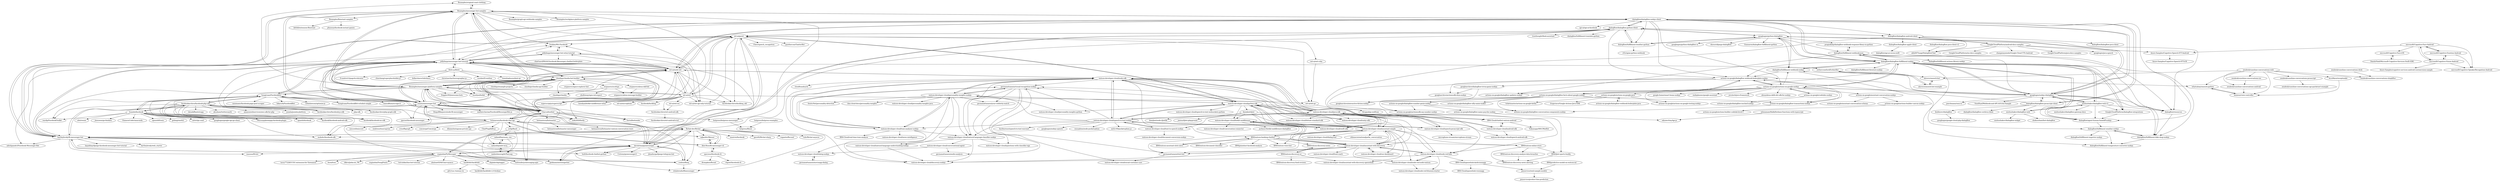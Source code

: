 digraph G {
"fbsamples/original-coast-clothing" -> "fbsamples/messenger-bot-samples"
"googleapis/python-dialogflow" -> "dialogflow/dialogflow-python-client"
"googleapis/python-dialogflow" -> "dialogflow/fulfillment-weather-python"
"googleapis/python-dialogflow" -> "dialogflow/dialogflow-fulfillment-nodejs"
"googleapis/python-dialogflow" -> "googleapis/python-dialogflow-cx"
"googleapis/python-dialogflow" -> "dialogflow/fulfillment-webhook-nodejs"
"googleapis/python-dialogflow" -> "googleapis/nodejs-dialogflow"
"googleapis/python-dialogflow" -> "vkosuri/django-dialogflow"
"googleapis/python-dialogflow" -> "dialogflow/fulfillment-webhook-json"
"googleapis/python-dialogflow" -> "Emmarex/dialogflow-fulfillment-python"
"googleapis/python-dialogflow" -> "dialogflow/resources"
"googleapis/python-dialogflow" -> "pragnakalp/dialogflow-webhook-response-libary-in-python"
"googleapis/nodejs-dialogflow" -> "dialogflow/dialogflow-fulfillment-nodejs"
"googleapis/nodejs-dialogflow" -> "dialogflow/dialogflow-nodejs-client"
"googleapis/nodejs-dialogflow" -> "actions-on-google/actions-on-google-nodejs"
"googleapis/nodejs-dialogflow" -> "dialogflow/dialogflow-javascript-client"
"googleapis/nodejs-dialogflow" -> "dialogflow/fulfillment-webhook-nodejs"
"googleapis/nodejs-dialogflow" -> "dialogflow/fulfillment-webhook-json"
"googleapis/nodejs-dialogflow" -> "actions-on-google/dialogflow-webhook-boilerplate-nodejs"
"googleapis/nodejs-dialogflow" -> "mishushakov/dialogflow-web-v2"
"googleapis/nodejs-dialogflow" -> "dialogflow/agent-human-handoff-nodejs"
"googleapis/nodejs-dialogflow" -> "googleapis/python-dialogflow"
"googleapis/nodejs-dialogflow" -> "dialogflow/resources"
"googleapis/nodejs-dialogflow" -> "dialogflow/fulfillment-bike-shop-nodejs"
"googleapis/nodejs-dialogflow" -> "GoogleCloudPlatform/dialogflow-integrations"
"googleapis/nodejs-dialogflow" -> "paschmann/rasa-ui" ["e"=1]
"googleapis/nodejs-dialogflow" -> "SunilSyal/Webhook-and-API.AI-Echo-Sample"
"IBM/predictive-model-on-watson-ml" -> "pmservice/wml-sample-models"
"wit-ai/wit-ios" -> "facebookarchive/wit-android-sdk"
"mishushakov/dialogflow-web" -> "mishushakov/dialogflow-widget"
"mishushakov/dialogflow-web" -> "mishushakov/dialogflow-web-v2"
"mishushakov/dialogflow-web" -> "sheksushant/bot-dialogflow"
"wit-ai/wit" -> "wit-ai/node-wit"
"wit-ai/wit" -> "wit-ai/pywit"
"wit-ai/wit" -> "facebookarchive/duckling_old" ["e"=1]
"wit-ai/wit" -> "wit-ai/wit-api-only-tutorial"
"wit-ai/wit" -> "fbsamples/messenger-platform-samples"
"wit-ai/wit" -> "fbsamples/messenger-bot-samples"
"wit-ai/wit" -> "wit-ai/wit-go"
"wit-ai/wit" -> "wit-ai/wit-ios"
"wit-ai/wit" -> "jellyfangs/messenger-bot-witai-tutorial"
"wit-ai/wit" -> "wit-ai/microphone"
"wit-ai/wit" -> "facebook/duckling" ["e"=1]
"wit-ai/wit" -> "superscriptjs/superscript" ["e"=1]
"wit-ai/wit" -> "jellyfangs/messenger-bot-tutorial"
"wit-ai/wit" -> "howdyai/botkit-middleware-witai"
"wit-ai/wit" -> "facebookarchive/wit-android-sdk"
"fbsamples/fbinstant-samples" -> "phaserjs/facebook-instant-games"
"fbsamples/fbinstant-samples" -> "defold/extension-fbinstant"
"mishushakov/dialogflow-web-v2" -> "mishushakov/dialogflow-web"
"mishushakov/dialogflow-web-v2" -> "mishushakov/dialogflow-gateway-docs"
"mishushakov/dialogflow-web-v2" -> "dialogflow/dialogflow-fulfillment-nodejs"
"mishushakov/dialogflow-web-v2" -> "dialogflow/agent-human-handoff-nodejs"
"mishushakov/dialogflow-web-v2" -> "googleapis/nodejs-dialogflow"
"mishushakov/dialogflow-web-v2" -> "dialogflow/resources"
"mishushakov/dialogflow-web-v2" -> "GoogleCloudPlatform/dialogflow-integrations"
"dialogflow/dialogflow-fulfillment-nodejs" -> "googleapis/nodejs-dialogflow"
"dialogflow/dialogflow-fulfillment-nodejs" -> "dialogflow/fulfillment-webhook-nodejs"
"dialogflow/dialogflow-fulfillment-nodejs" -> "actions-on-google/actions-on-google-nodejs"
"dialogflow/dialogflow-fulfillment-nodejs" -> "dialogflow/fulfillment-webhook-json"
"dialogflow/dialogflow-fulfillment-nodejs" -> "dialogflow/fulfillment-firestore-nodejs"
"dialogflow/dialogflow-fulfillment-nodejs" -> "dialogflow/agent-human-handoff-nodejs"
"dialogflow/dialogflow-fulfillment-nodejs" -> "dialogflow/dialogflow-nodejs-client"
"dialogflow/dialogflow-fulfillment-nodejs" -> "GoogleCloudPlatform/dialogflow-integrations"
"dialogflow/dialogflow-fulfillment-nodejs" -> "dialogflow/fulfillment-bike-shop-nodejs"
"dialogflow/dialogflow-fulfillment-nodejs" -> "dialogflow/resources"
"dialogflow/dialogflow-fulfillment-nodejs" -> "mishushakov/dialogflow-web-v2"
"dialogflow/dialogflow-fulfillment-nodejs" -> "actions-on-google/dialogflow-webhook-boilerplate-nodejs"
"dialogflow/dialogflow-fulfillment-nodejs" -> "googleapis/python-dialogflow"
"dialogflow/dialogflow-fulfillment-nodejs" -> "actions-on-google/dialogflow-updates-nodejs"
"dialogflow/dialogflow-fulfillment-nodejs" -> "dialogflow/fulfillment-temperature-converter-nodejs"
"dialogflow/resources" -> "dialogflow/fulfillment-bike-shop-nodejs"
"IBM/watson-discovery-ui" -> "IBM/watson-discovery-news"
"IBM/watson-discovery-ui" -> "IBM/watson-discovery-food-reviews"
"IBM/watson-discovery-ui" -> "watson-developer-cloud/assistant-with-discovery-openwhisk"
"actions-on-google/actions-on-google-java" -> "actions-on-google/dialogflow-webhook-boilerplate-java"
"actions-on-google/actions-on-google-java" -> "ticketmaster/actions-on-google-kotlin" ["e"=1]
"actions-on-google/actions-on-google-java" -> "actions-on-google/actions-on-google-testing-nodejs"
"actions-on-google/actions-on-google-java" -> "frogermcs/Google-Actions-Java-SDK" ["e"=1]
"pragnakalp/dialogflow-webhook-response-libary-in-python" -> "dialogflow/fulfillment-webhook-json"
"actions-on-google/codelabs-nodejs" -> "actions-on-google/actions-on-google-nodejs"
"actions-on-google/codelabs-nodejs" -> "actions-on-google/dialogflow-iosched-nodejs"
"dialogflow/fulfillment-bike-shop-nodejs" -> "dialogflow/fulfillment-weather-nodejs"
"dialogflow/fulfillment-bike-shop-nodejs" -> "dialogflow/fulfillment-temperature-converter-nodejs"
"dialogflow/fulfillment-webhook-json" -> "pragnakalp/dialogflow-webhook-response-libary-in-python"
"dialogflow/fulfillment-webhook-json" -> "dialogflow/dialogflow-fulfillment-nodejs"
"dialogflow/fulfillment-webhook-json" -> "dialogflow/resources"
"dialogflow/fulfillment-webhook-json" -> "dialogflow/fulfillment-actions-library-nodejs"
"dialogflow/fulfillment-webhook-json" -> "dialogflow/fulfillment-bike-shop-nodejs"
"dialogflow/fulfillment-webhook-json" -> "actions-on-google/dialogflow-updates-nodejs"
"zendesk/sunshine-conversations-ios" -> "zendesk/sunshine-conversations-android"
"sahasd/harmony_rnn" -> "sahasd/quizlet-mcq"
"sahasd/harmony_rnn" -> "maheshmurag/InTheLoop"
"facebookarchive/wit-android-sdk" -> "facebookarchive/wit-android-eval"
"wit-ai/wit-go" -> "Krognol/go-wolfram" ["e"=1]
"actions-on-google/dialogflow-webhook-boilerplate-java" -> "actions-on-google/actions-on-google-java"
"dialogflow/dialogflow-java-client-v2" -> "abhi007tyagi/DialogflowChat"
"wit-ai/pywit" -> "wit-ai/node-wit"
"wit-ai/pywit" -> "wit-ai/wit"
"wit-ai/pywit" -> "dialogflow/dialogflow-python-client"
"wit-ai/pywit" -> "hartleybrody/fb-messenger-bot"
"wit-ai/pywit" -> "wit-ai/wit-api-only-tutorial"
"wit-ai/pywit" -> "davidchua/pymessenger"
"wit-ai/pywit" -> "facebookarchive/duckling_old" ["e"=1]
"wit-ai/pywit" -> "wit-ai/wit-go"
"wit-ai/pywit" -> "geeknam/messengerbot"
"wit-ai/pywit" -> "jellyfangs/messenger-bot-tutorial"
"wit-ai/pywit" -> "wit-ai/wit-ruby"
"wit-ai/pywit" -> "Uberi/speech_recognition" ["e"=1]
"wit-ai/pywit" -> "gunthercox/ChatterBot" ["e"=1]
"wit-ai/pywit" -> "watson-developer-cloud/python-sdk"
"wit-ai/pywit" -> "hunkim/Wit-Facebook"
"GoogleCloudPlatform/dialogflow-integrations" -> "dialogflow/dialogflow-fulfillment-nodejs"
"GoogleCloudPlatform/dialogflow-integrations" -> "dialogflow/agent-human-handoff-nodejs"
"dialogflow/dialogflow-python-client" -> "googleapis/python-dialogflow"
"dialogflow/dialogflow-python-client" -> "dialogflow/fulfillment-weather-python"
"dialogflow/dialogflow-python-client" -> "dialogflow/dialogflow-nodejs-client"
"dialogflow/dialogflow-python-client" -> "wit-ai/pywit"
"dialogflow/dialogflow-python-client" -> "treethought/flask-assistant" ["e"=1]
"dialogflow/dialogflow-python-client" -> "davidchua/pymessenger"
"dialogflow/dialogflow-python-client" -> "dialogflow/dialogflow-android-client"
"dialogflow/dialogflow-python-client" -> "dialogflow/fulfillment-translate-python"
"dialogflow/dialogflow-python-client" -> "actions-on-google/dialogflow-webhook-boilerplate-nodejs"
"germanattanasio/your-celebrity-match" -> "watson-developer-cloud/questions-with-classifier-ega"
"watson-developer-cloud/node-sdk" -> "watson-developer-cloud/python-sdk"
"watson-developer-cloud/node-sdk" -> "watson-developer-cloud/java-sdk"
"watson-developer-cloud/node-sdk" -> "watson-developer-cloud/assistant-simple"
"watson-developer-cloud/node-sdk" -> "watson-developer-cloud/speech-to-text-nodejs"
"watson-developer-cloud/node-sdk" -> "watson-developer-cloud/speech-javascript-sdk"
"watson-developer-cloud/node-sdk" -> "watson-developer-cloud/personality-insights-nodejs"
"watson-developer-cloud/node-sdk" -> "watson-developer-cloud/natural-language-classifier-nodejs"
"watson-developer-cloud/node-sdk" -> "watson-developer-cloud/swift-sdk" ["e"=1]
"watson-developer-cloud/node-sdk" -> "wit-ai/node-wit"
"watson-developer-cloud/node-sdk" -> "watson-developer-cloud/unity-sdk" ["e"=1]
"watson-developer-cloud/node-sdk" -> "watson-developer-cloud/discovery-nodejs"
"watson-developer-cloud/node-sdk" -> "cloudfoundry/cli" ["e"=1]
"watson-developer-cloud/node-sdk" -> "IBM/watson-banking-chatbot"
"watson-developer-cloud/node-sdk" -> "watson-developer-cloud/tone-analyzer-nodejs"
"watson-developer-cloud/node-sdk" -> "germanattanasio/visual-recognition-nodejs"
"actions-on-google/assistant-conversation-nodejs" -> "actions-on-google/assistant-conversation-schema"
"actions-on-google/assistant-conversation-nodejs" -> "actions-on-google/actions-builder-canvas-nodejs"
"dialogflow/dialogflow-apple-client" -> "dialogflow/api-ai-cocoa-swift"
"dialogflow/dialogflow-android-client" -> "abhi007tyagi/DialogflowChat"
"dialogflow/dialogflow-android-client" -> "GoogleCloudPlatform/android-docs-samples"
"dialogflow/dialogflow-android-client" -> "dialogflow/dialogflow-java-client"
"dialogflow/dialogflow-android-client" -> "dialogflow/dialogflow-python-client"
"dialogflow/dialogflow-android-client" -> "dialogflow/dialogflow-apple-client"
"dialogflow/dialogflow-android-client" -> "IBM-Cloud/chatbot-watson-android"
"wit-ai/wit-ruby" -> "wit-ai/wit-go"
"actions-on-google/actions-builder-canvas-nodejs" -> "actions-on-google/actions-builder-codelab-level-1"
"watson-developer-cloud/speech-to-text-nodejs" -> "watson-developer-cloud/speech-javascript-sdk"
"watson-developer-cloud/speech-to-text-nodejs" -> "watson-developer-cloud/node-sdk"
"watson-developer-cloud/speech-to-text-nodejs" -> "watson-developer-cloud/text-to-speech-nodejs"
"watson-developer-cloud/speech-to-text-nodejs" -> "germanattanasio/visual-recognition-nodejs"
"watson-developer-cloud/speech-to-text-nodejs" -> "watson-developer-cloud/python-sdk"
"watson-developer-cloud/speech-to-text-nodejs" -> "watson-developer-cloud/assistant-simple"
"watson-developer-cloud/speech-to-text-nodejs" -> "syl22-00/pocketsphinx.js" ["e"=1]
"watson-developer-cloud/speech-to-text-nodejs" -> "watson-developer-cloud/java-sdk"
"watson-developer-cloud/speech-to-text-nodejs" -> "buriburisuri/speech-to-text-wavenet" ["e"=1]
"watson-developer-cloud/speech-to-text-nodejs" -> "watson-developer-cloud/tone-analyzer-nodejs"
"watson-developer-cloud/speech-to-text-nodejs" -> "watson-developer-cloud/natural-language-classifier-nodejs"
"watson-developer-cloud/speech-to-text-nodejs" -> "googleapis/nodejs-speech" ["e"=1]
"watson-developer-cloud/speech-to-text-nodejs" -> "watson-developer-cloud/personality-insights-nodejs"
"watson-developer-cloud/speech-to-text-nodejs" -> "cmusphinx/node-pocketsphinx" ["e"=1]
"watson-developer-cloud/speech-to-text-nodejs" -> "watson-developer-cloud/swift-sdk" ["e"=1]
"Schmavery/facebook-chat-api" -> "fbchat-dev/fbchat"
"Schmavery/facebook-chat-api" -> "mjkaufer/Messer"
"Schmavery/facebook-chat-api" -> "remixz/messenger-bot"
"Schmavery/facebook-chat-api" -> "Charca/bootbot"
"Schmavery/facebook-chat-api" -> "jellyfangs/messenger-bot-tutorial"
"Schmavery/facebook-chat-api" -> "bottenderjs/messaging-apis" ["e"=1]
"Schmavery/facebook-chat-api" -> "concierge/Concierge"
"Schmavery/facebook-chat-api" -> "dilame/instagram-private-api" ["e"=1]
"Schmavery/facebook-chat-api" -> "ChatPlug/libfb-js" ["e"=1]
"Schmavery/facebook-chat-api" -> "Alex-Rose/fb-messenger-cli"
"Schmavery/facebook-chat-api" -> "miscord/miscord" ["e"=1]
"Schmavery/facebook-chat-api" -> "fbsamples/messenger-platform-samples"
"Schmavery/facebook-chat-api" -> "sindresorhus/caprine" ["e"=1]
"Schmavery/facebook-chat-api" -> "criso/fbgraph" ["e"=1]
"Schmavery/facebook-chat-api" -> "avikj/fbash"
"dialogflow/dialogflow-javascript-client" -> "dialogflow/dialogflow-nodejs-client"
"dialogflow/dialogflow-javascript-client" -> "googleapis/nodejs-dialogflow"
"dialogflow/dialogflow-javascript-client" -> "actions-on-google/dialogflow-webhook-boilerplate-nodejs"
"dialogflow/dialogflow-javascript-client" -> "mishushakov/dialogflow-web"
"dialogflow/dialogflow-javascript-client" -> "iboldurev/dialogflow"
"dialogflow/dialogflow-javascript-client" -> "dialogflow/dialogflow-cordova-client"
"facebookarchive/facebook-js-sdk" -> "facebookarchive/facebook-php-sdk"
"facebookarchive/facebook-php-sdk" -> "facebookarchive/facebook-js-sdk"
"facebookarchive/facebook-php-sdk" -> "php-sdk" ["e"=1]
"facebookarchive/facebook-php-sdk" -> "facebookarchive/php-graph-sdk" ["e"=1]
"facebookarchive/facebook-php-sdk" -> "huandu/facebook"
"facebookarchive/facebook-php-sdk" -> "Wizcorp/phonegap-facebook-plugin" ["e"=1]
"facebookarchive/facebook-php-sdk" -> "facebook/facebook-android-sdk" ["e"=1]
"facebookarchive/facebook-php-sdk" -> "hungtraan/FacebookBot"
"facebookarchive/facebook-php-sdk" -> "facebook/facebook-ios-sdk" ["e"=1]
"facebookarchive/facebook-php-sdk" -> "opauth/facebook"
"facebookarchive/facebook-php-sdk" -> "mobolic/facebook-sdk" ["e"=1]
"facebookarchive/facebook-php-sdk" -> "ckrack/fbootstrapp" ["e"=1]
"facebookarchive/facebook-php-sdk" -> "abraham/twitteroauth" ["e"=1]
"facebookarchive/facebook-php-sdk" -> "warifp/FacebookToolkit" ["e"=1]
"facebookarchive/facebook-php-sdk" -> "amazonwebservices/aws-sdk-for-php" ["e"=1]
"facebookarchive/facebook-php-sdk" -> "joomla/joomla-platform" ["e"=1]
"germanattanasio/visual-recognition-nodejs" -> "watson-developer-cloud/natural-language-classifier-nodejs"
"germanattanasio/visual-recognition-nodejs" -> "watson-developer-cloud/tone-analyzer-nodejs"
"germanattanasio/visual-recognition-nodejs" -> "watson-developer-cloud/social-customer-care"
"germanattanasio/visual-recognition-nodejs" -> "germanattanasio/text-bot"
"germanattanasio/visual-recognition-nodejs" -> "germanattanasio/audio-analysis"
"germanattanasio/visual-recognition-nodejs" -> "germanattanasio/your-celebrity-match"
"germanattanasio/visual-recognition-nodejs" -> "watson-developer-cloud/personality-insights-nodejs"
"watson-developer-cloud/personality-insights-nodejs" -> "watson-developer-cloud/tone-analyzer-nodejs"
"watson-developer-cloud/personality-insights-nodejs" -> "watson-developer-cloud/personality-insights-python"
"watson-developer-cloud/personality-insights-nodejs" -> "watson-developer-cloud/node-sdk"
"watson-developer-cloud/personality-insights-nodejs" -> "germanattanasio/your-celebrity-match"
"watson-developer-cloud/personality-insights-nodejs" -> "SenticNet/personality-detection" ["e"=1]
"watson-developer-cloud/personality-insights-nodejs" -> "watson-developer-cloud/natural-language-classifier-nodejs"
"watson-developer-cloud/personality-insights-nodejs" -> "germanattanasio/visual-recognition-nodejs"
"watson-developer-cloud/personality-insights-nodejs" -> "ibm-cloud-docs/personality-insights"
"watson-developer-cloud/personality-insights-nodejs" -> "watson-developer-cloud/python-sdk"
"watson-developer-cloud/personality-insights-nodejs" -> "watson-developer-cloud/natural-language-understanding-nodejs"
"watson-developer-cloud/personality-insights-nodejs" -> "watson-developer-cloud/personality-insights-java"
"watson-developer-cloud/personality-insights-nodejs" -> "watson-developer-cloud/dialog-nodejs"
"watson-developer-cloud/java-sdk" -> "watson-developer-cloud/android-sdk"
"watson-developer-cloud/java-sdk" -> "watson-developer-cloud/python-sdk"
"watson-developer-cloud/java-sdk" -> "watson-developer-cloud/node-sdk"
"watson-developer-cloud/java-sdk" -> "watson-developer-cloud/speech-android-sdk"
"watson-developer-cloud/java-sdk" -> "watson-developer-cloud/dotnet-standard-sdk"
"watson-developer-cloud/java-sdk" -> "watson-developer-cloud/swift-sdk" ["e"=1]
"watson-developer-cloud/java-sdk" -> "watson-developer-cloud/unity-sdk" ["e"=1]
"watson-developer-cloud/java-sdk" -> "watson-developer-cloud/speech-javascript-sdk"
"watson-developer-cloud/java-sdk" -> "IBM-Cloud/chatbot-watson-android"
"watson-developer-cloud/java-sdk" -> "watson-developer-cloud/assistant-with-discovery"
"watson-developer-cloud/java-sdk" -> "watson-developer-cloud/assistant-simple"
"watson-developer-cloud/java-sdk" -> "watson-developer-cloud/speech-to-text-nodejs"
"watson-developer-cloud/java-sdk" -> "germanattanasio/visual-recognition-nodejs"
"watson-developer-cloud/java-sdk" -> "watson-developer-cloud/node-red-labs"
"watson-developer-cloud/java-sdk" -> "watson-developer-cloud/text-to-speech-nodejs"
"dialogflow/dialogflow-nodejs-client" -> "dialogflow/dialogflow-javascript-client"
"dialogflow/dialogflow-nodejs-client" -> "googleapis/nodejs-dialogflow"
"dialogflow/dialogflow-nodejs-client" -> "dialogflow/dialogflow-fulfillment-nodejs"
"dialogflow/dialogflow-nodejs-client" -> "dialogflow/fulfillment-webhook-nodejs"
"dialogflow/dialogflow-nodejs-client" -> "wit-ai/node-wit"
"dialogflow/dialogflow-nodejs-client" -> "actions-on-google/dialogflow-webhook-boilerplate-nodejs"
"dialogflow/dialogflow-nodejs-client" -> "dialogflow/dialogflow-python-client"
"dialogflow/dialogflow-nodejs-client" -> "fbsamples/messenger-bot-samples"
"dialogflow/dialogflow-nodejs-client" -> "dialogflow/fulfillment-weather-python"
"dialogflow/dialogflow-nodejs-client" -> "dialogflow/agent-human-handoff-nodejs"
"dialogflow/dialogflow-nodejs-client" -> "remixz/messenger-bot"
"dialogflow/dialogflow-nodejs-client" -> "api-ai/api-ai-facebook"
"dialogflow/dialogflow-nodejs-client" -> "actions-on-google/actions-on-google-nodejs"
"dialogflow/dialogflow-nodejs-client" -> "jellyfangs/messenger-bot-tutorial"
"dialogflow/dialogflow-nodejs-client" -> "dialogflow/dialogflow-android-client"
"fbchat-dev/fbchat" -> "Schmavery/facebook-chat-api"
"fbchat-dev/fbchat" -> "davidchua/pymessenger"
"fbchat-dev/fbchat" -> "tulir/fbchat-asyncio"
"fbchat-dev/fbchat" -> "rehabstudio/fbmessenger"
"fbchat-dev/fbchat" -> "enginebai/PyMessager"
"fbchat-dev/fbchat" -> "mobolic/facebook-sdk" ["e"=1]
"fbchat-dev/fbchat" -> "hartleybrody/fb-messenger-bot"
"fbchat-dev/fbchat" -> "hult/facebook-chatbot-python"
"fbchat-dev/fbchat" -> "Alex-Rose/fb-messenger-cli"
"fbchat-dev/fbchat" -> "mjkaufer/Messer"
"fbchat-dev/fbchat" -> "conbus/fbmq"
"fbchat-dev/fbchat" -> "mautrix/facebook" ["e"=1]
"fbchat-dev/fbchat" -> "gave92/fbchat-sharp"
"fbchat-dev/fbchat" -> "dialogflow/dialogflow-python-client"
"fbchat-dev/fbchat" -> "rugantio/fbcrawl" ["e"=1]
"zendesk/sunshine-conversations-web" -> "zendesk/sunshine-conversations-javascript"
"zendesk/sunshine-conversations-web" -> "lemieux/view-controller"
"zendesk/sunshine-conversations-web" -> "alavers/smooch-bot"
"zendesk/sunshine-conversations-web" -> "zendesk/sunshine-conversations-android"
"zendesk/sunshine-conversations-web" -> "zendesk/sunshine-conversations-ios"
"zendesk/sunshine-conversations-web" -> "whatsahoy/smooch-python"
"zendesk/sunshine-conversations-web" -> "AcroMace/receptionkit"
"zendesk/sunshine-conversations-web" -> "zendesk/sunshine-conversations-shoplifter"
"watson-developer-cloud/text-to-speech-nodejs" -> "watson-developer-cloud/speech-to-text-nodejs"
"watson-developer-cloud/text-to-speech-nodejs" -> "watson-developer-cloud/document-conversion-nodejs"
"mjkaufer/Messer" -> "Alex-Rose/fb-messenger-cli"
"maheshmurag/InTheLoop" -> "sahasd/quizlet-mcq"
"watson-developer-cloud/tone-analyzer-nodejs" -> "watson-developer-cloud/personality-insights-nodejs"
"watson-developer-cloud/tone-analyzer-nodejs" -> "germanattanasio/visual-recognition-nodejs"
"watson-developer-cloud/tone-analyzer-nodejs" -> "IBM-Cloud/real-time-tone-analysis"
"watson-developer-cloud/tone-analyzer-nodejs" -> "watson-developer-cloud/natural-language-classifier-nodejs"
"watson-developer-cloud/tone-analyzer-nodejs" -> "watson-developer-cloud/discovery-nodejs"
"watson-developer-cloud/tone-analyzer-nodejs" -> "watson-developer-cloud/node-sdk"
"watson-developer-cloud/tone-analyzer-nodejs" -> "watson-developer-cloud/news-intelligence"
"watson-developer-cloud/natural-language-classifier-nodejs" -> "watson-developer-cloud/conversational-agent"
"watson-developer-cloud/natural-language-classifier-nodejs" -> "watson-developer-cloud/questions-with-classifier-ega"
"watson-developer-cloud/natural-language-classifier-nodejs" -> "watson-developer-cloud/discovery-nodejs"
"watson-developer-cloud/natural-language-classifier-nodejs" -> "watson-developer-cloud/natural-language-understanding-nodejs"
"AcroMace/receptionkit" -> "lemieux/view-controller"
"lemieux/view-controller" -> "whatsahoy/smooch-python"
"watson-developer-cloud/dialog-nodejs" -> "germanattanasio/movieapp-dialog"
"watson-developer-cloud/python-sdk" -> "watson-developer-cloud/node-sdk"
"watson-developer-cloud/python-sdk" -> "watson-developer-cloud/java-sdk"
"watson-developer-cloud/python-sdk" -> "watson-developer-cloud/assistant-simple"
"watson-developer-cloud/python-sdk" -> "watson-developer-cloud/personality-insights-nodejs"
"watson-developer-cloud/python-sdk" -> "watson-developer-cloud/speech-to-text-nodejs"
"watson-developer-cloud/python-sdk" -> "watson-developer-cloud/unity-sdk" ["e"=1]
"watson-developer-cloud/python-sdk" -> "watson-developer-cloud/dotnet-standard-sdk"
"watson-developer-cloud/python-sdk" -> "watson-developer-cloud/swift-sdk" ["e"=1]
"watson-developer-cloud/python-sdk" -> "ibmtjbot/tjbot"
"watson-developer-cloud/python-sdk" -> "watson-developer-cloud/node-red-labs"
"watson-developer-cloud/python-sdk" -> "watson-developer-cloud/personality-insights-python"
"watson-developer-cloud/python-sdk" -> "watson-developer-cloud/botkit-middleware"
"watson-developer-cloud/python-sdk" -> "watson-developer-cloud/speech-to-text-websockets-python"
"watson-developer-cloud/python-sdk" -> "wit-ai/pywit"
"watson-developer-cloud/python-sdk" -> "watson-developer-cloud/assistant-with-discovery"
"watson-developer-cloud/speech-javascript-sdk" -> "watson-developer-cloud/speech-to-text-nodejs"
"watson-developer-cloud/speech-javascript-sdk" -> "microphone-stream/microphone-stream" ["e"=1]
"watson-developer-cloud/speech-javascript-sdk" -> "watson-developer-cloud/node-sdk"
"watson-developer-cloud/node-red-labs" -> "watson-developer-cloud/node-red-node-watson"
"watson-developer-cloud/node-red-labs" -> "watson-developer-cloud/node-red-bluemix-starter"
"watson-developer-cloud/node-red-labs" -> "watson-developer-cloud/assistant-with-discovery"
"watson-developer-cloud/node-red-labs" -> "IBM-Cloud/openwhisk-darkvisionapp"
"watson-developer-cloud/node-red-labs" -> "watson-developer-cloud/discovery-nodejs"
"whatsahoy/smooch-python" -> "lemieux/view-controller"
"germanattanasio/movieapp-dialog" -> "watson-developer-cloud/dialog-nodejs"
"zendesk/sunshine-conversations-javascript" -> "zendesk/sunshine-conversations-api-quickstart-example"
"zendesk/sunshine-conversations-android" -> "lemieux/view-controller"
"huandu/facebook" -> "facebookarchive/facebook-php-sdk"
"huandu/facebook" -> "mobolic/facebook-sdk" ["e"=1]
"huandu/facebook" -> "opauth/facebook"
"huandu/facebook" -> "facebook/facebook-android-sdk" ["e"=1]
"huandu/facebook" -> "hungtraan/FacebookBot"
"huandu/facebook" -> "Wizcorp/phonegap-facebook-plugin" ["e"=1]
"huandu/facebook" -> "facebook/facebook-ios-sdk" ["e"=1]
"huandu/facebook" -> "googleapis/google-api-go-client" ["e"=1]
"huandu/facebook" -> "warifp/FacebookToolkit" ["e"=1]
"huandu/facebook" -> "nfnt/resize" ["e"=1]
"huandu/facebook" -> "jteeuwen/go-bindata" ["e"=1]
"huandu/facebook" -> "ChimeraCoder/anaconda" ["e"=1]
"huandu/facebook" -> "openshift/osin" ["e"=1]
"huandu/facebook" -> "golang/oauth2" ["e"=1]
"huandu/facebook" -> "satori/go.uuid" ["e"=1]
"fbsamples/messenger-platform-samples" -> "fbsamples/messenger-bot-samples"
"fbsamples/messenger-platform-samples" -> "jellyfangs/messenger-bot-tutorial"
"fbsamples/messenger-platform-samples" -> "wit-ai/node-wit"
"fbsamples/messenger-platform-samples" -> "remixz/messenger-bot"
"fbsamples/messenger-platform-samples" -> "claudiajs/claudia-bot-builder"
"fbsamples/messenger-platform-samples" -> "fbsamples/original-coast-clothing"
"fbsamples/messenger-platform-samples" -> "Charca/bootbot"
"fbsamples/messenger-platform-samples" -> "hartleybrody/fb-messenger-bot"
"fbsamples/messenger-platform-samples" -> "dialogflow/dialogflow-nodejs-client"
"fbsamples/messenger-platform-samples" -> "wit-ai/wit"
"fbsamples/messenger-platform-samples" -> "howdyai/botkit" ["e"=1]
"fbsamples/messenger-platform-samples" -> "DopplerHQ/awesome-bots" ["e"=1]
"fbsamples/messenger-platform-samples" -> "davidchua/pymessenger"
"fbsamples/messenger-platform-samples" -> "hungtraan/FacebookBot"
"fbsamples/messenger-platform-samples" -> "Schmavery/facebook-chat-api"
"watson-developer-cloud/assistant-simple" -> "watson-developer-cloud/assistant-with-discovery"
"watson-developer-cloud/assistant-simple" -> "watson-developer-cloud/botkit-middleware"
"watson-developer-cloud/assistant-simple" -> "watson-developer-cloud/car-dashboard"
"watson-developer-cloud/assistant-simple" -> "germanattanasio/text-bot"
"watson-developer-cloud/assistant-simple" -> "watson-developer-cloud/node-sdk"
"watson-developer-cloud/assistant-simple" -> "IBM/watson-banking-chatbot"
"watson-developer-cloud/assistant-simple" -> "IBM/watson-online-store"
"watson-developer-cloud/assistant-simple" -> "watson-developer-cloud/dialog-tool"
"watson-developer-cloud/assistant-simple" -> "IBM/watson-voice-bot"
"watson-developer-cloud/assistant-simple" -> "watson-developer-cloud/node-red-labs"
"watson-developer-cloud/assistant-simple" -> "watson-developer-cloud/python-sdk"
"watson-developer-cloud/assistant-simple" -> "watson-developer-cloud/assistant-with-discovery-openwhisk"
"watson-developer-cloud/assistant-simple" -> "cdimascio/nationalparks_conversation"
"watson-developer-cloud/assistant-simple" -> "germanattanasio/visual-recognition-nodejs"
"watson-developer-cloud/assistant-simple" -> "watson-developer-cloud/node-red-node-watson"
"jellyfangs/messenger-bot-tutorial" -> "remixz/messenger-bot"
"jellyfangs/messenger-bot-tutorial" -> "jellyfangs/messenger-bot-witai-tutorial"
"jellyfangs/messenger-bot-tutorial" -> "fbsamples/messenger-platform-samples"
"jellyfangs/messenger-bot-tutorial" -> "wit-ai/node-wit"
"jellyfangs/messenger-bot-tutorial" -> "hartleybrody/fb-messenger-bot"
"jellyfangs/messenger-bot-tutorial" -> "Charca/bootbot"
"jellyfangs/messenger-bot-tutorial" -> "hungtraan/FacebookBot"
"jellyfangs/messenger-bot-tutorial" -> "hunkim/Wit-Facebook"
"jellyfangs/messenger-bot-tutorial" -> "Bottr-js/Bottr"
"jellyfangs/messenger-bot-tutorial" -> "fbsamples/messenger-bot-samples"
"jellyfangs/messenger-bot-tutorial" -> "esthercrawford/EstherBot"
"jellyfangs/messenger-bot-tutorial" -> "adeshpande3/Facebook-Messenger-Bot" ["e"=1]
"jellyfangs/messenger-bot-tutorial" -> "jgorset/facebook-messenger" ["e"=1]
"jellyfangs/messenger-bot-tutorial" -> "claudiajs/claudia-bot-builder"
"jellyfangs/messenger-bot-tutorial" -> "howdyai/botkit" ["e"=1]
"IBM-Cloud/openwhisk-darkvisionapp" -> "IBM-Cloud/openwhisk-visionapp"
"IBM-Cloud/openwhisk-darkvisionapp" -> "pmservice/wml-sample-models"
"Alex-Rose/fb-messenger-cli" -> "mjkaufer/Messer"
"Alex-Rose/fb-messenger-cli" -> "specious/facebook-cli"
"Alex-Rose/fb-messenger-cli" -> "fbchat-dev/fbchat"
"Alex-Rose/fb-messenger-cli" -> "Schmavery/facebook-chat-api"
"remixz/messenger-bot" -> "jellyfangs/messenger-bot-tutorial"
"remixz/messenger-bot" -> "Charca/bootbot"
"remixz/messenger-bot" -> "DiegoRBaquero/node-fb-messenger"
"remixz/messenger-bot" -> "wit-ai/node-wit"
"remixz/messenger-bot" -> "fbsamples/messenger-bot-samples"
"remixz/messenger-bot" -> "claudiajs/claudia-bot-builder"
"remixz/messenger-bot" -> "fbsamples/messenger-platform-samples"
"remixz/messenger-bot" -> "mathew-kurian/FacebookMessengerBot.js"
"remixz/messenger-bot" -> "davidchua/pymessenger"
"remixz/messenger-bot" -> "jgorset/facebook-messenger" ["e"=1]
"remixz/messenger-bot" -> "hartleybrody/fb-messenger-bot"
"remixz/messenger-bot" -> "dialogflow/dialogflow-nodejs-client"
"remixz/messenger-bot" -> "miki2826/botly"
"remixz/messenger-bot" -> "hungtraan/FacebookBot"
"remixz/messenger-bot" -> "Schmavery/facebook-chat-api"
"wit-ai/node-wit" -> "wit-ai/wit"
"wit-ai/node-wit" -> "jellyfangs/messenger-bot-tutorial"
"wit-ai/node-wit" -> "wit-ai/pywit"
"wit-ai/node-wit" -> "remixz/messenger-bot"
"wit-ai/node-wit" -> "dialogflow/dialogflow-nodejs-client"
"wit-ai/node-wit" -> "fbsamples/messenger-platform-samples"
"wit-ai/node-wit" -> "wit-ai/wit-api-only-tutorial"
"wit-ai/node-wit" -> "jellyfangs/messenger-bot-witai-tutorial"
"wit-ai/node-wit" -> "watson-developer-cloud/node-sdk"
"wit-ai/node-wit" -> "facebookarchive/duckling_old" ["e"=1]
"wit-ai/node-wit" -> "hunkim/Wit-Facebook"
"wit-ai/node-wit" -> "howdyai/botkit" ["e"=1]
"wit-ai/node-wit" -> "claudiajs/claudia-bot-builder"
"wit-ai/node-wit" -> "fbsamples/messenger-bot-samples"
"wit-ai/node-wit" -> "superscriptjs/superscript" ["e"=1]
"davidchua/pymessenger" -> "geeknam/messengerbot"
"davidchua/pymessenger" -> "hartleybrody/fb-messenger-bot"
"davidchua/pymessenger" -> "conbus/fbmq"
"davidchua/pymessenger" -> "rehabstudio/fbmessenger"
"davidchua/pymessenger" -> "hult/facebook-chatbot-python"
"davidchua/pymessenger" -> "fbchat-dev/fbchat"
"davidchua/pymessenger" -> "Cretezy/pymessenger2"
"davidchua/pymessenger" -> "enginebai/PyMessager"
"davidchua/pymessenger" -> "remixz/messenger-bot"
"davidchua/pymessenger" -> "dialogflow/dialogflow-python-client"
"davidchua/pymessenger" -> "wit-ai/pywit"
"davidchua/pymessenger" -> "jlmadurga/django-telegram-bot" ["e"=1]
"davidchua/pymessenger" -> "masnun/fb-bot"
"davidchua/pymessenger" -> "jellyfangs/messenger-bot-tutorial"
"jellyfangs/messenger-bot-witai-tutorial" -> "hunkim/Wit-Facebook"
"jellyfangs/messenger-bot-witai-tutorial" -> "jellyfangs/messenger-bot-tutorial"
"jellyfangs/messenger-bot-witai-tutorial" -> "chief-nerd/WitAI-Facebook-Messenger-chatbot-boilerplate"
"jellyfangs/messenger-bot-witai-tutorial" -> "miki2826/botly"
"GoogleCloudPlatform/android-docs-samples" -> "abhi007tyagi/DialogflowChat"
"GoogleCloudPlatform/android-docs-samples" -> "googleapis/java-speech" ["e"=1]
"GoogleCloudPlatform/android-docs-samples" -> "Azure-Samples/Cognitive-Speech-STT-Android"
"GoogleCloudPlatform/android-docs-samples" -> "GoogleCloudPlatform/ios-docs-samples"
"GoogleCloudPlatform/android-docs-samples" -> "dialogflow/dialogflow-android-client"
"GoogleCloudPlatform/android-docs-samples" -> "changemyminds/Google-Cloud-TTS-Android"
"GoogleCloudPlatform/android-docs-samples" -> "GoogleCloudPlatform/java-docs-samples" ["e"=1]
"watson-developer-cloud/android-sdk" -> "watson-developer-cloud/java-sdk"
"watson-developer-cloud/android-sdk" -> "watson-developer-cloud/speech-android-sdk"
"watson-developer-cloud/android-sdk" -> "IBM-Cloud/chatbot-watson-android"
"geeknam/messengerbot" -> "davidchua/pymessenger"
"enginebai/PyMessager" -> "davidchua/pymessenger"
"enginebai/PyMessager" -> "geeknam/messengerbot"
"enginebai/PyMessager" -> "hartleybrody/fb-messenger-bot"
"enginebai/PyMessager" -> "conbus/fbmq"
"enginebai/PyMessager" -> "fbchat-dev/fbchat"
"enginebai/PyMessager" -> "abalone0204/Clairvoyance" ["e"=1]
"enginebai/PyMessager" -> "bottenderjs/messaging-apis" ["e"=1]
"enginebai/PyMessager" -> "ldkrsi/jieba-zh_TW" ["e"=1]
"enginebai/PyMessager" -> "enginebai/SwagPoints" ["e"=1]
"enginebai/PyMessager" -> "twtrubiks/line-bot-tutorial" ["e"=1]
"enginebai/PyMessager" -> "hackfoldr/hackfoldr"
"enginebai/PyMessager" -> "ckiplab/ckiptagger" ["e"=1]
"enginebai/PyMessager" -> "terry77228/UCSC-extension-for-Taiwanese" ["e"=1]
"enginebai/PyMessager" -> "remixz/messenger-bot"
"enginebai/PyMessager" -> "Asoul/tsec" ["e"=1]
"esthercrawford/EstherBot" -> "alavers/smooch-bot-example"
"esthercrawford/EstherBot" -> "alavers/smooch-bot"
"dialogflow/fulfillment-webhook-nodejs" -> "dialogflow/dialogflow-fulfillment-nodejs"
"dialogflow/fulfillment-webhook-nodejs" -> "dialogflow/fulfillment-weather-nodejs"
"dialogflow/fulfillment-webhook-nodejs" -> "actions-on-google/dialogflow-webhook-boilerplate-nodejs"
"watson-developer-cloud/conversational-agent" -> "watson-developer-cloud/dialog-nodejs"
"watson-developer-cloud/conversational-agent" -> "germanattanasio/audio-analysis"
"DanilaVladi/Microsoft-Cognitive-Services-Swift-SDK" -> "microsoft/Cognitive-Face-iOS"
"hunkim/Wit-Facebook" -> "jellyfangs/messenger-bot-witai-tutorial"
"alavers/smooch-bot-example" -> "alavers/smooch-bot"
"alavers/smooch-bot-example" -> "esthercrawford/EstherBot"
"alavers/smooch-bot" -> "alavers/smooch-bot-example"
"alavers/smooch-bot" -> "whatsahoy/smooch-python"
"watson-developer-cloud/node-red-node-watson" -> "watson-developer-cloud/node-red-labs"
"watson-developer-cloud/node-red-node-watson" -> "watson-developer-cloud/node-red-bluemix-starter"
"dialogflow/fulfillment-weather-python" -> "dialogflow/dialogflow-python-client"
"dialogflow/fulfillment-weather-python" -> "googleapis/python-dialogflow"
"dialogflow/fulfillment-weather-python" -> "xVir/apiai-python-webhook"
"sahasd/quizlet-mcq" -> "sahasd/harmony_rnn"
"sahasd/quizlet-mcq" -> "maheshmurag/InTheLoop"
"avikj/fbash" -> "sahasd/quizlet-mcq"
"avikj/fbash" -> "sahasd/harmony_rnn"
"avikj/fbash" -> "maheshmurag/InTheLoop"
"hungtraan/FacebookBot" -> "facebookarchive/facebook-php-sdk"
"hungtraan/FacebookBot" -> "jellyfangs/messenger-bot-tutorial"
"hungtraan/FacebookBot" -> "huandu/facebook"
"hungtraan/FacebookBot" -> "minimaxir/facebook-page-post-scraper" ["e"=1]
"hungtraan/FacebookBot" -> "hikaruAi/FacebookBot" ["e"=1]
"hungtraan/FacebookBot" -> "mobolic/facebook-sdk" ["e"=1]
"hungtraan/FacebookBot" -> "nolanlawson/optimize-js" ["e"=1]
"hungtraan/FacebookBot" -> "remixz/messenger-bot"
"hungtraan/FacebookBot" -> "Wizcorp/phonegap-facebook-plugin" ["e"=1]
"hungtraan/FacebookBot" -> "warifp/FacebookToolkit" ["e"=1]
"hungtraan/FacebookBot" -> "Charca/bootbot"
"hungtraan/FacebookBot" -> "claudiajs/claudia-bot-builder"
"hungtraan/FacebookBot" -> "hungtraan/FacebookBot-echobot-simple"
"hungtraan/FacebookBot" -> "opauth/facebook"
"hungtraan/FacebookBot" -> "IonicaBizau/scrape-it" ["e"=1]
"claudiajs/claudia-bot-builder" -> "claudiajs/example-projects" ["e"=1]
"claudiajs/claudia-bot-builder" -> "claudiajs/claudia" ["e"=1]
"claudiajs/claudia-bot-builder" -> "claudiajs/claudia-api-builder" ["e"=1]
"claudiajs/claudia-bot-builder" -> "remixz/messenger-bot"
"claudiajs/claudia-bot-builder" -> "howdyai/botkit" ["e"=1]
"claudiajs/claudia-bot-builder" -> "Yoctol/bottender" ["e"=1]
"claudiajs/claudia-bot-builder" -> "bottenderjs/messaging-apis" ["e"=1]
"claudiajs/claudia-bot-builder" -> "fbsamples/messenger-platform-samples"
"claudiajs/claudia-bot-builder" -> "jellyfangs/messenger-bot-tutorial"
"claudiajs/claudia-bot-builder" -> "wit-ai/node-wit"
"claudiajs/claudia-bot-builder" -> "superscriptjs/superscript" ["e"=1]
"claudiajs/claudia-bot-builder" -> "DopplerHQ/awesome-bots" ["e"=1]
"claudiajs/claudia-bot-builder" -> "stojanovic/space-explorer-bot"
"claudiajs/claudia-bot-builder" -> "stojanovic/scottyjs"
"claudiajs/claudia-bot-builder" -> "stojanovic/alexa-skill-kit"
"specious/facebook-cli" -> "Alex-Rose/fb-messenger-cli"
"specious/facebook-cli" -> "vhpoet/facebook-cli"
"specious/facebook-cli" -> "dtompkins/fbcmd"
"Charca/bootbot" -> "remixz/messenger-bot"
"Charca/bootbot" -> "jellyfangs/messenger-bot-tutorial"
"Charca/bootbot" -> "fbsamples/messenger-bot-samples"
"Charca/bootbot" -> "fbsamples/messenger-platform-samples"
"Charca/bootbot" -> "jgorset/facebook-messenger" ["e"=1]
"Charca/bootbot" -> "bottenderjs/messaging-apis" ["e"=1]
"Charca/bootbot" -> "Schmavery/facebook-chat-api"
"Charca/bootbot" -> "miki2826/botly"
"Charca/bootbot" -> "botmasterai/botmaster"
"Charca/bootbot" -> "hungtraan/FacebookBot"
"Charca/bootbot" -> "botpress/botpress-messenger"
"Charca/bootbot" -> "conbus/fbmq"
"Charca/bootbot" -> "wit-ai/node-wit"
"Charca/bootbot" -> "Yoctol/bottender" ["e"=1]
"Charca/bootbot" -> "claudiajs/claudia-bot-builder"
"conbus/fbmq" -> "davidchua/pymessenger"
"conbus/fbmq" -> "rehabstudio/fbmessenger"
"hartleybrody/fb-messenger-bot" -> "davidchua/pymessenger"
"hartleybrody/fb-messenger-bot" -> "jellyfangs/messenger-bot-tutorial"
"hartleybrody/fb-messenger-bot" -> "hult/facebook-chatbot-python"
"hartleybrody/fb-messenger-bot" -> "hayabhay/django-facebook-messenger-bot-tutorial"
"hartleybrody/fb-messenger-bot" -> "masnun/fb-bot"
"hartleybrody/fb-messenger-bot" -> "adeshpande3/Facebook-Messenger-Bot" ["e"=1]
"hartleybrody/fb-messenger-bot" -> "conbus/fbmq"
"hartleybrody/fb-messenger-bot" -> "fbsamples/messenger-bot-samples"
"hartleybrody/fb-messenger-bot" -> "enginebai/PyMessager"
"hartleybrody/fb-messenger-bot" -> "wit-ai/pywit"
"hartleybrody/fb-messenger-bot" -> "remixz/messenger-bot"
"hartleybrody/fb-messenger-bot" -> "hartleybrody/web_starter"
"hartleybrody/fb-messenger-bot" -> "geeknam/messengerbot"
"hartleybrody/fb-messenger-bot" -> "fbchat-dev/fbchat"
"hartleybrody/fb-messenger-bot" -> "hunkim/Wit-Facebook"
"botmasterai/botmaster" -> "botmasterai/botmaster-messenger"
"botmasterai/botmaster" -> "botmasterai/botmaster-watson-conversation-ware"
"Bottr-js/Bottr" -> "surebot/Eventline"
"Bottr-js/Bottr" -> "jellyfangs/messenger-bot-tutorial"
"Bottr-js/Bottr" -> "tiaanduplessis/dont-go"
"Bottr-js/Bottr" -> "EvandroLG/pageAccelerator" ["e"=1]
"Bottr-js/Bottr" -> "chinchang/superplaceholder.js" ["e"=1]
"Bottr-js/Bottr" -> "dollarshaveclub/shave" ["e"=1]
"Bottr-js/Bottr" -> "christinecha/choreographer-js" ["e"=1]
"Bottr-js/Bottr" -> "claudiajs/claudia-bot-builder"
"microsoft/Cognitive-Emotion-Android" -> "microsoft/Cognitive-Face-Android"
"microsoft/Cognitive-Emotion-Android" -> "microsoft/Cognitive-Vision-Android"
"microsoft/Cognitive-Emotion-Android" -> "microsoft/Cognitive-SpeakerRecognition-Android"
"microsoft/Cognitive-Face-Android" -> "microsoft/Cognitive-Emotion-Android"
"microsoft/Cognitive-Face-Android" -> "microsoft/Cognitive-Vision-Android"
"microsoft/Cognitive-Face-Android" -> "microsoft/Cognitive-Face-iOS"
"microsoft/Cognitive-Face-Android" -> "Azure-Samples/Cognitive-Speech-STT-Android"
"microsoft/Cognitive-Face-Android" -> "microsoft/Cognitive-SpeakerRecognition-Android"
"Azure-Samples/Cognitive-Speech-STT-Android" -> "Azure-Samples/Cognitive-Speech-STT-iOS"
"iboldurev/dialogflow" -> "googleapis/google-cloud-php-dialogflow"
"germanattanasio/text-bot" -> "watson-developer-cloud/social-customer-care"
"germanattanasio/text-bot" -> "watson-developer-cloud/assistant-with-discovery"
"microsoft/Cognitive-Face-iOS" -> "DanilaVladi/Microsoft-Cognitive-Services-Swift-SDK"
"microsoft/Cognitive-Vision-Android" -> "microsoft/Cognitive-Emotion-Android"
"microsoft/Cognitive-Vision-Android" -> "microsoft/Cognitive-SpeakerRecognition-Android"
"microsoft/Cognitive-Vision-Android" -> "microsoft/Cognitive-Face-Android"
"microsoft/Cognitive-Vision-Android" -> "Azure-Samples/cognitive-services-android-customvision-sample"
"watson-developer-cloud/car-dashboard" -> "watson-developer-cloud/assistant-with-discovery"
"watson-developer-cloud/assistant-with-discovery" -> "watson-developer-cloud/assistant-simple"
"watson-developer-cloud/assistant-with-discovery" -> "watson-developer-cloud/car-dashboard"
"watson-developer-cloud/assistant-with-discovery" -> "germanattanasio/text-bot"
"watson-developer-cloud/assistant-with-discovery" -> "watson-developer-cloud/food-coach"
"watson-developer-cloud/assistant-with-discovery" -> "watson-developer-cloud/node-red-node-watson"
"watson-developer-cloud/assistant-with-discovery" -> "watson-developer-cloud/discovery-nodejs"
"watson-developer-cloud/assistant-with-discovery" -> "watson-developer-cloud/botkit-middleware"
"watson-developer-cloud/assistant-with-discovery" -> "watson-developer-cloud/node-red-labs"
"watson-developer-cloud/botkit-middleware" -> "watson-developer-cloud/assistant-simple"
"watson-developer-cloud/botkit-middleware" -> "watson-developer-cloud/conversation-connector"
"watson-developer-cloud/botkit-middleware" -> "germanattanasio/text-bot"
"watson-developer-cloud/botkit-middleware" -> "watson-developer-cloud/assistant-with-discovery"
"watson-developer-cloud/botkit-middleware" -> "jschnurr/botkit-middleware-dialogflow"
"ibmtjbot/tjbot" -> "ibmtjbot/node-tjbotlib"
"ibmtjbot/tjbot" -> "jweisz/tjbot-playground"
"ibmtjbot/tjbot" -> "watson-developer-cloud/node-red-labs"
"ibmtjbot/tjbot" -> "watson-developer-cloud/assistant-with-discovery"
"ibmtjbot/tjbot" -> "watson-developer-cloud/botkit-middleware"
"ibmtjbot/tjbot" -> "IBM/tjbot-sports-buddy"
"actions-on-google/actions-on-google-nodejs" -> "dialogflow/dialogflow-fulfillment-nodejs"
"actions-on-google/actions-on-google-nodejs" -> "google-home/smart-home-nodejs" ["e"=1]
"actions-on-google/actions-on-google-nodejs" -> "actions-on-google/dialogflow-webhook-boilerplate-nodejs"
"actions-on-google/actions-on-google-nodejs" -> "googleapis/nodejs-dialogflow"
"actions-on-google/actions-on-google-nodejs" -> "actions-on-google/codelabs-nodejs"
"actions-on-google/actions-on-google-nodejs" -> "actions-on-google/actions-on-google-testing-nodejs"
"actions-on-google/actions-on-google-nodejs" -> "actions-on-google/dialogflow-updates-nodejs"
"actions-on-google/actions-on-google-nodejs" -> "actions-on-google/assistant-conversation-nodejs"
"actions-on-google/actions-on-google-nodejs" -> "dialogflow/fulfillment-webhook-nodejs"
"actions-on-google/actions-on-google-nodejs" -> "actions-on-google/actions-on-google-java"
"actions-on-google/actions-on-google-nodejs" -> "actions-on-google/dialogflow-facts-about-google-nodejs"
"actions-on-google/actions-on-google-nodejs" -> "endoplasmic/google-assistant" ["e"=1]
"actions-on-google/actions-on-google-nodejs" -> "jovotech/jovo-framework" ["e"=1]
"actions-on-google/actions-on-google-nodejs" -> "alexa/alexa-skills-kit-sdk-for-nodejs" ["e"=1]
"actions-on-google/actions-on-google-nodejs" -> "actions-on-google/dialogflow-transactions-nodejs"
"actions-on-google/dialogflow-facts-about-google-nodejs" -> "actions-on-google/dialogflow-webhook-boilerplate-nodejs"
"actions-on-google/dialogflow-facts-about-google-nodejs" -> "googlearchive/interactive-fiction-nodejs"
"actions-on-google/dialogflow-facts-about-google-nodejs" -> "actions-on-google/dialogflow-number-genie-nodejs"
"actions-on-google/dialogflow-facts-about-google-nodejs" -> "actions-on-google/dialogflow-silly-name-maker"
"actions-on-google/dialogflow-facts-about-google-nodejs" -> "actions-on-google/dialogflow-conversation-components-nodejs"
"actions-on-google/dialogflow-facts-about-google-nodejs" -> "actions-on-google/actionssdk-say-number-nodejs"
"actions-on-google/dialogflow-facts-about-google-nodejs" -> "actions-on-google/dialogflow-transactions-nodejs"
"botpress/botpress-messenger" -> "botpress/Boost"
"IBM-Cloud/chatbot-watson-android" -> "VidyasagarMSC/WatBot"
"IBM-Cloud/chatbot-watson-android" -> "watson-developer-cloud/android-sdk"
"actions-on-google/dialogflow-webhook-boilerplate-nodejs" -> "actions-on-google/dialogflow-facts-about-google-nodejs"
"actions-on-google/dialogflow-webhook-boilerplate-nodejs" -> "actions-on-google/dialogflow-transactions-nodejs"
"actions-on-google/dialogflow-webhook-boilerplate-nodejs" -> "googlearchive/dialogflow-trivia-game-nodejs"
"actions-on-google/dialogflow-webhook-boilerplate-nodejs" -> "googlearchive/actionssdk-eliza-nodejs"
"actions-on-google/dialogflow-webhook-boilerplate-nodejs" -> "actions-on-google/actions-on-google-nodejs"
"actions-on-google/dialogflow-webhook-boilerplate-nodejs" -> "actions-on-google/actionssdk-say-number-nodejs"
"zendesk/sunshine-conversations-desk" -> "zendesk/sunshine-conversations-shoplifter"
"botpress/botpress-examples" -> "botpress/Boost"
"pmservice/wml-sample-models" -> "pmservice/product-line-prediction"
"actions-on-google/dialogflow-name-psychic-nodejs" -> "odyniec/tinyAgo-js"
"actions-on-google/dialogflow-number-genie-nodejs" -> "actions-on-google/actionssdk-say-number-nodejs"
"actions-on-google/dialogflow-number-genie-nodejs" -> "actions-on-google/dialogflow-name-psychic-nodejs"
"actions-on-google/dialogflow-number-genie-nodejs" -> "actions-on-google/dialogflow-conversation-components-nodejs"
"IBM/watson-online-store" -> "IBM/tjbot-sports-buddy"
"IBM/watson-online-store" -> "IBM/watson-discovery-analyze-data-breaches"
"IBM/watson-online-store" -> "IBM/watson-discovery-news-alerting"
"fbsamples/messenger-bot-samples" -> "fbsamples/messenger-platform-samples"
"fbsamples/messenger-bot-samples" -> "Charca/bootbot"
"fbsamples/messenger-bot-samples" -> "remixz/messenger-bot"
"fbsamples/messenger-bot-samples" -> "fbsamples/original-coast-clothing"
"fbsamples/messenger-bot-samples" -> "dialogflow/dialogflow-nodejs-client"
"fbsamples/messenger-bot-samples" -> "fbsamples/graph-api-webhooks-samples"
"fbsamples/messenger-bot-samples" -> "hartleybrody/fb-messenger-bot"
"fbsamples/messenger-bot-samples" -> "jellyfangs/messenger-bot-tutorial"
"fbsamples/messenger-bot-samples" -> "fbsamples/workplace-platform-samples"
"fbsamples/messenger-bot-samples" -> "wit-ai/wit-api-only-tutorial"
"fbsamples/messenger-bot-samples" -> "hunkim/Wit-Facebook"
"fbsamples/messenger-bot-samples" -> "wit-ai/node-wit"
"fbsamples/messenger-bot-samples" -> "botpress/botpress-messenger"
"fbsamples/messenger-bot-samples" -> "fbsamples/fbinstant-samples"
"hackfoldr/hackfoldr" -> "hackfoldr/hackfoldr-2.0-forkme"
"hackfoldr/hackfoldr" -> "g0v/vue.vtaiwan.tw"
"stojanovic/alexa-skill-kit" -> "stojanovic/alexa-message-builder"
"watson-developer-cloud/natural-language-understanding-nodejs" -> "watson-developer-cloud/discovery-nodejs"
"dialogflow/fulfillment-weather-nodejs" -> "dialogflow/fulfillment-temperature-converter-nodejs"
"dialogflow/fulfillment-weather-nodejs" -> "dialogflow/fulfillment-bike-shop-nodejs"
"dialogflow/fulfillment-weather-nodejs" -> "dialogflow/fulfillment-importer-nodejs"
"actions-on-google/dialogflow-transactions-nodejs" -> "actions-on-google/dialogflow-conversation-components-nodejs"
"dialogflow/agent-human-handoff-nodejs" -> "dialogflow/fulfillment-weather-nodejs"
"dialogflow/agent-human-handoff-nodejs" -> "dialogflow/dialogflow-fulfillment-nodejs"
"stojanovic/scottyjs" -> "stojanovic/alexa-message-builder"
"stojanovic/scottyjs" -> "nholloway/npm-introspect"
"stojanovic/scottyjs" -> "claudiajs/claudia" ["e"=1]
"mInzamamMalik/firebase-functions-with-typescript" -> "odyniec/tinyAgo-js"
"IBM/watson-banking-chatbot" -> "IBM/watson-assistant-slots-intro"
"IBM/watson-banking-chatbot" -> "IBM/watson-online-store"
"IBM/watson-banking-chatbot" -> "IBM/watson-voice-bot"
"IBM/watson-banking-chatbot" -> "watson-developer-cloud/assistant-simple"
"IBM/watson-banking-chatbot" -> "IBM/watson-document-classifier"
"IBM/watson-banking-chatbot" -> "watson-developer-cloud/assistant-with-discovery"
"IBM/watson-banking-chatbot" -> "IBM/pixiedust-facebook-analysis"
"IBM/watson-banking-chatbot" -> "IBM/watson-discovery-news"
"IBM/watson-discovery-news" -> "IBM/watson-discovery-ui"
"IBM/watson-assistant-slots-intro" -> "IBM/watson-banking-chatbot"
"IBM/tjbot-sports-buddy" -> "IBM/watson-discovery-news-alerting"
"googlearchive/dialogflow-trivia-game-nodejs" -> "googlearchive/interactive-fiction-nodejs"
"googlearchive/dialogflow-trivia-game-nodejs" -> "googlearchive/actionssdk-eliza-nodejs"
"IBM/watson-discovery-analyze-data-breaches" -> "IBM/watson-discovery-news-alerting"
"fbsamples/original-coast-clothing" ["l"="23.95,1.973"]
"fbsamples/messenger-bot-samples" ["l"="23.919,1.995"]
"googleapis/python-dialogflow" ["l"="23.749,1.934"]
"dialogflow/dialogflow-python-client" ["l"="23.797,2.003"]
"dialogflow/fulfillment-weather-python" ["l"="23.766,1.971"]
"dialogflow/dialogflow-fulfillment-nodejs" ["l"="23.725,1.89"]
"googleapis/python-dialogflow-cx" ["l"="23.704,1.958"]
"dialogflow/fulfillment-webhook-nodejs" ["l"="23.759,1.903"]
"googleapis/nodejs-dialogflow" ["l"="23.743,1.887"]
"vkosuri/django-dialogflow" ["l"="23.722,1.948"]
"dialogflow/fulfillment-webhook-json" ["l"="23.738,1.867"]
"Emmarex/dialogflow-fulfillment-python" ["l"="23.728,1.964"]
"dialogflow/resources" ["l"="23.711,1.908"]
"pragnakalp/dialogflow-webhook-response-libary-in-python" ["l"="23.769,1.883"]
"dialogflow/dialogflow-nodejs-client" ["l"="23.799,1.948"]
"actions-on-google/actions-on-google-nodejs" ["l"="23.75,1.829"]
"dialogflow/dialogflow-javascript-client" ["l"="23.716,1.862"]
"actions-on-google/dialogflow-webhook-boilerplate-nodejs" ["l"="23.777,1.857"]
"mishushakov/dialogflow-web-v2" ["l"="23.679,1.888"]
"dialogflow/agent-human-handoff-nodejs" ["l"="23.723,1.918"]
"dialogflow/fulfillment-bike-shop-nodejs" ["l"="23.701,1.897"]
"GoogleCloudPlatform/dialogflow-integrations" ["l"="23.696,1.874"]
"paschmann/rasa-ui" ["l"="55.58,28.267"]
"SunilSyal/Webhook-and-API.AI-Echo-Sample" ["l"="23.702,1.836"]
"IBM/predictive-model-on-watson-ml" ["l"="23.596,2.428"]
"pmservice/wml-sample-models" ["l"="23.616,2.4"]
"wit-ai/wit-ios" ["l"="23.983,1.92"]
"facebookarchive/wit-android-sdk" ["l"="23.964,1.904"]
"mishushakov/dialogflow-web" ["l"="23.647,1.864"]
"mishushakov/dialogflow-widget" ["l"="23.614,1.864"]
"sheksushant/bot-dialogflow" ["l"="23.61,1.843"]
"wit-ai/wit" ["l"="23.915,1.972"]
"wit-ai/node-wit" ["l"="23.861,2.037"]
"wit-ai/pywit" ["l"="23.864,2.075"]
"facebookarchive/duckling_old" ["l"="-23.714,-20.231"]
"wit-ai/wit-api-only-tutorial" ["l"="23.909,2.019"]
"fbsamples/messenger-platform-samples" ["l"="23.895,2.002"]
"wit-ai/wit-go" ["l"="23.945,2.032"]
"jellyfangs/messenger-bot-witai-tutorial" ["l"="23.875,1.982"]
"wit-ai/microphone" ["l"="23.959,1.935"]
"facebook/duckling" ["l"="-20.916,-20.244"]
"superscriptjs/superscript" ["l"="55.607,28.571"]
"jellyfangs/messenger-bot-tutorial" ["l"="23.864,2.003"]
"howdyai/botkit-middleware-witai" ["l"="23.937,1.93"]
"fbsamples/fbinstant-samples" ["l"="24.03,1.928"]
"phaserjs/facebook-instant-games" ["l"="24.058,1.898"]
"defold/extension-fbinstant" ["l"="24.065,1.918"]
"mishushakov/dialogflow-gateway-docs" ["l"="23.643,1.894"]
"dialogflow/fulfillment-firestore-nodejs" ["l"="23.672,1.849"]
"actions-on-google/dialogflow-updates-nodejs" ["l"="23.729,1.843"]
"dialogflow/fulfillment-temperature-converter-nodejs" ["l"="23.685,1.91"]
"IBM/watson-discovery-ui" ["l"="23.739,2.455"]
"IBM/watson-discovery-news" ["l"="23.75,2.435"]
"IBM/watson-discovery-food-reviews" ["l"="23.73,2.486"]
"watson-developer-cloud/assistant-with-discovery-openwhisk" ["l"="23.752,2.404"]
"actions-on-google/actions-on-google-java" ["l"="23.722,1.748"]
"actions-on-google/dialogflow-webhook-boilerplate-java" ["l"="23.713,1.721"]
"ticketmaster/actions-on-google-kotlin" ["l"="60.004,-10.899"]
"actions-on-google/actions-on-google-testing-nodejs" ["l"="23.723,1.781"]
"frogermcs/Google-Actions-Java-SDK" ["l"="59.947,-10.886"]
"actions-on-google/codelabs-nodejs" ["l"="23.752,1.771"]
"actions-on-google/dialogflow-iosched-nodejs" ["l"="23.755,1.724"]
"dialogflow/fulfillment-weather-nodejs" ["l"="23.695,1.924"]
"dialogflow/fulfillment-actions-library-nodejs" ["l"="23.721,1.822"]
"zendesk/sunshine-conversations-ios" ["l"="23.498,2.158"]
"zendesk/sunshine-conversations-android" ["l"="23.518,2.166"]
"sahasd/harmony_rnn" ["l"="24.092,2.095"]
"sahasd/quizlet-mcq" ["l"="24.093,2.08"]
"maheshmurag/InTheLoop" ["l"="24.106,2.088"]
"facebookarchive/wit-android-eval" ["l"="23.988,1.883"]
"Krognol/go-wolfram" ["l"="4.552,-9.232"]
"dialogflow/dialogflow-java-client-v2" ["l"="23.584,2.056"]
"abhi007tyagi/DialogflowChat" ["l"="23.614,2.036"]
"hartleybrody/fb-messenger-bot" ["l"="23.909,2.066"]
"davidchua/pymessenger" ["l"="23.894,2.081"]
"geeknam/messengerbot" ["l"="23.885,2.108"]
"wit-ai/wit-ruby" ["l"="23.94,2.063"]
"Uberi/speech_recognition" ["l"="35.342,2.39"]
"gunthercox/ChatterBot" ["l"="55.868,28.297"]
"watson-developer-cloud/python-sdk" ["l"="23.794,2.254"]
"hunkim/Wit-Facebook" ["l"="23.876,2.022"]
"treethought/flask-assistant" ["l"="35.275,1.409"]
"dialogflow/dialogflow-android-client" ["l"="23.682,2.029"]
"dialogflow/fulfillment-translate-python" ["l"="23.759,2.012"]
"germanattanasio/your-celebrity-match" ["l"="23.892,2.299"]
"watson-developer-cloud/questions-with-classifier-ega" ["l"="23.912,2.312"]
"watson-developer-cloud/node-sdk" ["l"="23.824,2.268"]
"watson-developer-cloud/java-sdk" ["l"="23.766,2.275"]
"watson-developer-cloud/assistant-simple" ["l"="23.774,2.333"]
"watson-developer-cloud/speech-to-text-nodejs" ["l"="23.81,2.302"]
"watson-developer-cloud/speech-javascript-sdk" ["l"="23.791,2.285"]
"watson-developer-cloud/personality-insights-nodejs" ["l"="23.858,2.294"]
"watson-developer-cloud/natural-language-classifier-nodejs" ["l"="23.865,2.316"]
"watson-developer-cloud/swift-sdk" ["l"="45.516,-26.023"]
"watson-developer-cloud/unity-sdk" ["l"="-31.008,-34.731"]
"watson-developer-cloud/discovery-nodejs" ["l"="23.814,2.323"]
"cloudfoundry/cli" ["l"="7.899,-13.709"]
"IBM/watson-banking-chatbot" ["l"="23.776,2.384"]
"watson-developer-cloud/tone-analyzer-nodejs" ["l"="23.851,2.335"]
"germanattanasio/visual-recognition-nodejs" ["l"="23.834,2.32"]
"actions-on-google/assistant-conversation-nodejs" ["l"="23.691,1.762"]
"actions-on-google/assistant-conversation-schema" ["l"="23.67,1.745"]
"actions-on-google/actions-builder-canvas-nodejs" ["l"="23.671,1.725"]
"dialogflow/dialogflow-apple-client" ["l"="23.63,2.002"]
"dialogflow/api-ai-cocoa-swift" ["l"="23.604,1.983"]
"GoogleCloudPlatform/android-docs-samples" ["l"="23.58,2.017"]
"dialogflow/dialogflow-java-client" ["l"="23.644,2.049"]
"IBM-Cloud/chatbot-watson-android" ["l"="23.709,2.186"]
"actions-on-google/actions-builder-codelab-level-1" ["l"="23.658,1.703"]
"watson-developer-cloud/text-to-speech-nodejs" ["l"="23.808,2.346"]
"syl22-00/pocketsphinx.js" ["l"="35.183,2.544"]
"buriburisuri/speech-to-text-wavenet" ["l"="37.042,2.54"]
"googleapis/nodejs-speech" ["l"="34.875,2.565"]
"cmusphinx/node-pocketsphinx" ["l"="35.046,2.618"]
"Schmavery/facebook-chat-api" ["l"="23.979,2.046"]
"fbchat-dev/fbchat" ["l"="23.964,2.085"]
"mjkaufer/Messer" ["l"="24.024,2.08"]
"remixz/messenger-bot" ["l"="23.894,2.033"]
"Charca/bootbot" ["l"="23.922,2.034"]
"bottenderjs/messaging-apis" ["l"="22.277,2.048"]
"concierge/Concierge" ["l"="24.049,2.095"]
"dilame/instagram-private-api" ["l"="38.161,33.901"]
"ChatPlug/libfb-js" ["l"="24.808,-31.185"]
"Alex-Rose/fb-messenger-cli" ["l"="24.041,2.054"]
"miscord/miscord" ["l"="24.832,-31.179"]
"sindresorhus/caprine" ["l"="-17.782,-1.286"]
"criso/fbgraph" ["l"="-13.894,25.435"]
"avikj/fbash" ["l"="24.069,2.075"]
"iboldurev/dialogflow" ["l"="23.65,1.803"]
"dialogflow/dialogflow-cordova-client" ["l"="23.685,1.822"]
"facebookarchive/facebook-js-sdk" ["l"="23.728,2.092"]
"facebookarchive/facebook-php-sdk" ["l"="23.759,2.075"]
"php-sdk" ["l"="-0.285,-31.964"]
"facebookarchive/php-graph-sdk" ["l"="-14.078,25.996"]
"huandu/facebook" ["l"="23.783,2.101"]
"Wizcorp/phonegap-facebook-plugin" ["l"="8.592,-24.602"]
"facebook/facebook-android-sdk" ["l"="59.184,-13.552"]
"hungtraan/FacebookBot" ["l"="23.825,2.044"]
"facebook/facebook-ios-sdk" ["l"="44.341,-22.029"]
"opauth/facebook" ["l"="23.789,2.071"]
"mobolic/facebook-sdk" ["l"="39.055,34.045"]
"ckrack/fbootstrapp" ["l"="3.492,-34.165"]
"abraham/twitteroauth" ["l"="-14.324,26.234"]
"warifp/FacebookToolkit" ["l"="-46.844,-25.888"]
"amazonwebservices/aws-sdk-for-php" ["l"="-14.647,26.55"]
"joomla/joomla-platform" ["l"="12.42,-35.059"]
"watson-developer-cloud/social-customer-care" ["l"="23.823,2.36"]
"germanattanasio/text-bot" ["l"="23.784,2.35"]
"germanattanasio/audio-analysis" ["l"="23.878,2.362"]
"watson-developer-cloud/personality-insights-python" ["l"="23.852,2.251"]
"SenticNet/personality-detection" ["l"="52.435,24.659"]
"ibm-cloud-docs/personality-insights" ["l"="23.895,2.318"]
"watson-developer-cloud/natural-language-understanding-nodejs" ["l"="23.875,2.336"]
"watson-developer-cloud/personality-insights-java" ["l"="23.885,2.275"]
"watson-developer-cloud/dialog-nodejs" ["l"="23.922,2.337"]
"watson-developer-cloud/android-sdk" ["l"="23.726,2.23"]
"watson-developer-cloud/speech-android-sdk" ["l"="23.721,2.257"]
"watson-developer-cloud/dotnet-standard-sdk" ["l"="23.755,2.24"]
"watson-developer-cloud/assistant-with-discovery" ["l"="23.757,2.322"]
"watson-developer-cloud/node-red-labs" ["l"="23.74,2.308"]
"api-ai/api-ai-facebook" ["l"="23.811,1.908"]
"tulir/fbchat-asyncio" ["l"="23.997,2.108"]
"rehabstudio/fbmessenger" ["l"="23.953,2.121"]
"enginebai/PyMessager" ["l"="23.928,2.121"]
"hult/facebook-chatbot-python" ["l"="23.94,2.101"]
"conbus/fbmq" ["l"="23.925,2.092"]
"mautrix/facebook" ["l"="-49.224,1.86"]
"gave92/fbchat-sharp" ["l"="24.017,2.119"]
"rugantio/fbcrawl" ["l"="38.96,33.992"]
"zendesk/sunshine-conversations-web" ["l"="23.532,2.146"]
"zendesk/sunshine-conversations-javascript" ["l"="23.492,2.132"]
"lemieux/view-controller" ["l"="23.546,2.159"]
"alavers/smooch-bot" ["l"="23.604,2.121"]
"whatsahoy/smooch-python" ["l"="23.563,2.142"]
"AcroMace/receptionkit" ["l"="23.538,2.177"]
"zendesk/sunshine-conversations-shoplifter" ["l"="23.504,2.176"]
"watson-developer-cloud/document-conversion-nodejs" ["l"="23.827,2.384"]
"IBM-Cloud/real-time-tone-analysis" ["l"="23.859,2.381"]
"watson-developer-cloud/news-intelligence" ["l"="23.882,2.384"]
"watson-developer-cloud/conversational-agent" ["l"="23.903,2.353"]
"germanattanasio/movieapp-dialog" ["l"="23.947,2.352"]
"ibmtjbot/tjbot" ["l"="23.702,2.318"]
"watson-developer-cloud/botkit-middleware" ["l"="23.74,2.335"]
"watson-developer-cloud/speech-to-text-websockets-python" ["l"="23.786,2.213"]
"microphone-stream/microphone-stream" ["l"="40.366,4.513"]
"watson-developer-cloud/node-red-node-watson" ["l"="23.726,2.325"]
"watson-developer-cloud/node-red-bluemix-starter" ["l"="23.716,2.305"]
"IBM-Cloud/openwhisk-darkvisionapp" ["l"="23.655,2.364"]
"zendesk/sunshine-conversations-api-quickstart-example" ["l"="23.467,2.129"]
"googleapis/google-api-go-client" ["l"="3.859,-8.935"]
"nfnt/resize" ["l"="1.191,-7.708"]
"jteeuwen/go-bindata" ["l"="3.866,-8.455"]
"ChimeraCoder/anaconda" ["l"="39.202,33.713"]
"openshift/osin" ["l"="3.842,-8.739"]
"golang/oauth2" ["l"="3.834,-8.944"]
"satori/go.uuid" ["l"="3.647,-8.745"]
"claudiajs/claudia-bot-builder" ["l"="23.879,1.955"]
"howdyai/botkit" ["l"="43.871,21.541"]
"DopplerHQ/awesome-bots" ["l"="26.205,-26.119"]
"watson-developer-cloud/car-dashboard" ["l"="23.755,2.354"]
"IBM/watson-online-store" ["l"="23.725,2.393"]
"watson-developer-cloud/dialog-tool" ["l"="23.752,2.38"]
"IBM/watson-voice-bot" ["l"="23.799,2.394"]
"cdimascio/nationalparks_conversation" ["l"="23.736,2.367"]
"Bottr-js/Bottr" ["l"="23.913,1.904"]
"esthercrawford/EstherBot" ["l"="23.684,2.087"]
"adeshpande3/Facebook-Messenger-Bot" ["l"="55.715,28.471"]
"jgorset/facebook-messenger" ["l"="4.53,-37.351"]
"IBM-Cloud/openwhisk-visionapp" ["l"="23.626,2.374"]
"specious/facebook-cli" ["l"="24.108,2.044"]
"DiegoRBaquero/node-fb-messenger" ["l"="23.991,2.009"]
"mathew-kurian/FacebookMessengerBot.js" ["l"="23.847,2.105"]
"miki2826/botly" ["l"="23.939,2.005"]
"Cretezy/pymessenger2" ["l"="23.875,2.126"]
"jlmadurga/django-telegram-bot" ["l"="-43.595,19.395"]
"masnun/fb-bot" ["l"="23.902,2.109"]
"chief-nerd/WitAI-Facebook-Messenger-chatbot-boilerplate" ["l"="23.847,1.944"]
"googleapis/java-speech" ["l"="35.713,2.664"]
"Azure-Samples/Cognitive-Speech-STT-Android" ["l"="23.467,2.002"]
"GoogleCloudPlatform/ios-docs-samples" ["l"="23.525,2.019"]
"changemyminds/Google-Cloud-TTS-Android" ["l"="23.553,1.996"]
"GoogleCloudPlatform/java-docs-samples" ["l"="44.733,16.6"]
"abalone0204/Clairvoyance" ["l"="22.286,1.923"]
"ldkrsi/jieba-zh_TW" ["l"="22.046,1.96"]
"enginebai/SwagPoints" ["l"="59.122,-10.562"]
"twtrubiks/line-bot-tutorial" ["l"="22.114,2.059"]
"hackfoldr/hackfoldr" ["l"="24,2.197"]
"ckiplab/ckiptagger" ["l"="22.141,1.966"]
"terry77228/UCSC-extension-for-Taiwanese" ["l"="22.417,1.82"]
"Asoul/tsec" ["l"="22.165,1.973"]
"alavers/smooch-bot-example" ["l"="23.638,2.108"]
"DanilaVladi/Microsoft-Cognitive-Services-Swift-SDK" ["l"="23.3,2.029"]
"microsoft/Cognitive-Face-iOS" ["l"="23.325,2.02"]
"xVir/apiai-python-webhook" ["l"="23.738,1.988"]
"minimaxir/facebook-page-post-scraper" ["l"="39.005,34.026"]
"hikaruAi/FacebookBot" ["l"="38.913,34.054"]
"nolanlawson/optimize-js" ["l"="0.199,-29.363"]
"hungtraan/FacebookBot-echobot-simple" ["l"="23.789,2.041"]
"IonicaBizau/scrape-it" ["l"="22.785,-26.933"]
"claudiajs/example-projects" ["l"="9.849,-6.425"]
"claudiajs/claudia" ["l"="9.902,-6.396"]
"claudiajs/claudia-api-builder" ["l"="9.828,-6.406"]
"Yoctol/bottender" ["l"="22.254,2.071"]
"stojanovic/space-explorer-bot" ["l"="23.868,1.908"]
"stojanovic/scottyjs" ["l"="23.918,1.823"]
"stojanovic/alexa-skill-kit" ["l"="23.882,1.86"]
"vhpoet/facebook-cli" ["l"="24.137,2.029"]
"dtompkins/fbcmd" ["l"="24.149,2.053"]
"botmasterai/botmaster" ["l"="23.993,2.135"]
"botpress/botpress-messenger" ["l"="23.977,1.99"]
"hayabhay/django-facebook-messenger-bot-tutorial" ["l"="23.901,2.141"]
"hartleybrody/web_starter" ["l"="23.937,2.083"]
"botmasterai/botmaster-messenger" ["l"="24.013,2.162"]
"botmasterai/botmaster-watson-conversation-ware" ["l"="24.022,2.151"]
"surebot/Eventline" ["l"="23.95,1.853"]
"tiaanduplessis/dont-go" ["l"="23.981,1.837"]
"EvandroLG/pageAccelerator" ["l"="22.933,-27.337"]
"chinchang/superplaceholder.js" ["l"="22.702,-27.31"]
"dollarshaveclub/shave" ["l"="22.844,-27.345"]
"christinecha/choreographer-js" ["l"="22.848,-27.327"]
"microsoft/Cognitive-Emotion-Android" ["l"="23.351,1.99"]
"microsoft/Cognitive-Face-Android" ["l"="23.375,1.993"]
"microsoft/Cognitive-Vision-Android" ["l"="23.353,1.966"]
"microsoft/Cognitive-SpeakerRecognition-Android" ["l"="23.335,1.979"]
"Azure-Samples/Cognitive-Speech-STT-iOS" ["l"="23.44,1.993"]
"googleapis/google-cloud-php-dialogflow" ["l"="23.619,1.778"]
"Azure-Samples/cognitive-services-android-customvision-sample" ["l"="23.329,1.942"]
"watson-developer-cloud/food-coach" ["l"="23.723,2.292"]
"watson-developer-cloud/conversation-connector" ["l"="23.713,2.362"]
"jschnurr/botkit-middleware-dialogflow" ["l"="23.701,2.35"]
"ibmtjbot/node-tjbotlib" ["l"="23.664,2.309"]
"jweisz/tjbot-playground" ["l"="23.664,2.329"]
"IBM/tjbot-sports-buddy" ["l"="23.696,2.371"]
"google-home/smart-home-nodejs" ["l"="41.483,6.815"]
"actions-on-google/dialogflow-facts-about-google-nodejs" ["l"="23.796,1.799"]
"endoplasmic/google-assistant" ["l"="41.429,6.884"]
"jovotech/jovo-framework" ["l"="35.32,1.514"]
"alexa/alexa-skills-kit-sdk-for-nodejs" ["l"="35.405,1.446"]
"actions-on-google/dialogflow-transactions-nodejs" ["l"="23.777,1.811"]
"googlearchive/interactive-fiction-nodejs" ["l"="23.823,1.796"]
"actions-on-google/dialogflow-number-genie-nodejs" ["l"="23.797,1.744"]
"actions-on-google/dialogflow-silly-name-maker" ["l"="23.825,1.761"]
"actions-on-google/dialogflow-conversation-components-nodejs" ["l"="23.796,1.769"]
"actions-on-google/actionssdk-say-number-nodejs" ["l"="23.783,1.785"]
"botpress/Boost" ["l"="24.047,1.975"]
"VidyasagarMSC/WatBot" ["l"="23.672,2.193"]
"googlearchive/dialogflow-trivia-game-nodejs" ["l"="23.814,1.823"]
"googlearchive/actionssdk-eliza-nodejs" ["l"="23.804,1.84"]
"zendesk/sunshine-conversations-desk" ["l"="23.481,2.19"]
"botpress/botpress-examples" ["l"="24.085,1.962"]
"pmservice/product-line-prediction" ["l"="23.592,2.404"]
"actions-on-google/dialogflow-name-psychic-nodejs" ["l"="23.806,1.69"]
"odyniec/tinyAgo-js" ["l"="23.81,1.653"]
"IBM/watson-discovery-analyze-data-breaches" ["l"="23.701,2.418"]
"IBM/watson-discovery-news-alerting" ["l"="23.696,2.398"]
"fbsamples/graph-api-webhooks-samples" ["l"="24.011,1.973"]
"fbsamples/workplace-platform-samples" ["l"="23.986,1.956"]
"hackfoldr/hackfoldr-2.0-forkme" ["l"="24.037,2.213"]
"g0v/vue.vtaiwan.tw" ["l"="24.021,2.234"]
"stojanovic/alexa-message-builder" ["l"="23.888,1.813"]
"dialogflow/fulfillment-importer-nodejs" ["l"="23.658,1.931"]
"nholloway/npm-introspect" ["l"="23.936,1.777"]
"mInzamamMalik/firebase-functions-with-typescript" ["l"="23.813,1.623"]
"IBM/watson-assistant-slots-intro" ["l"="23.77,2.422"]
"IBM/watson-document-classifier" ["l"="23.803,2.424"]
"IBM/pixiedust-facebook-analysis" ["l"="23.787,2.438"]
}